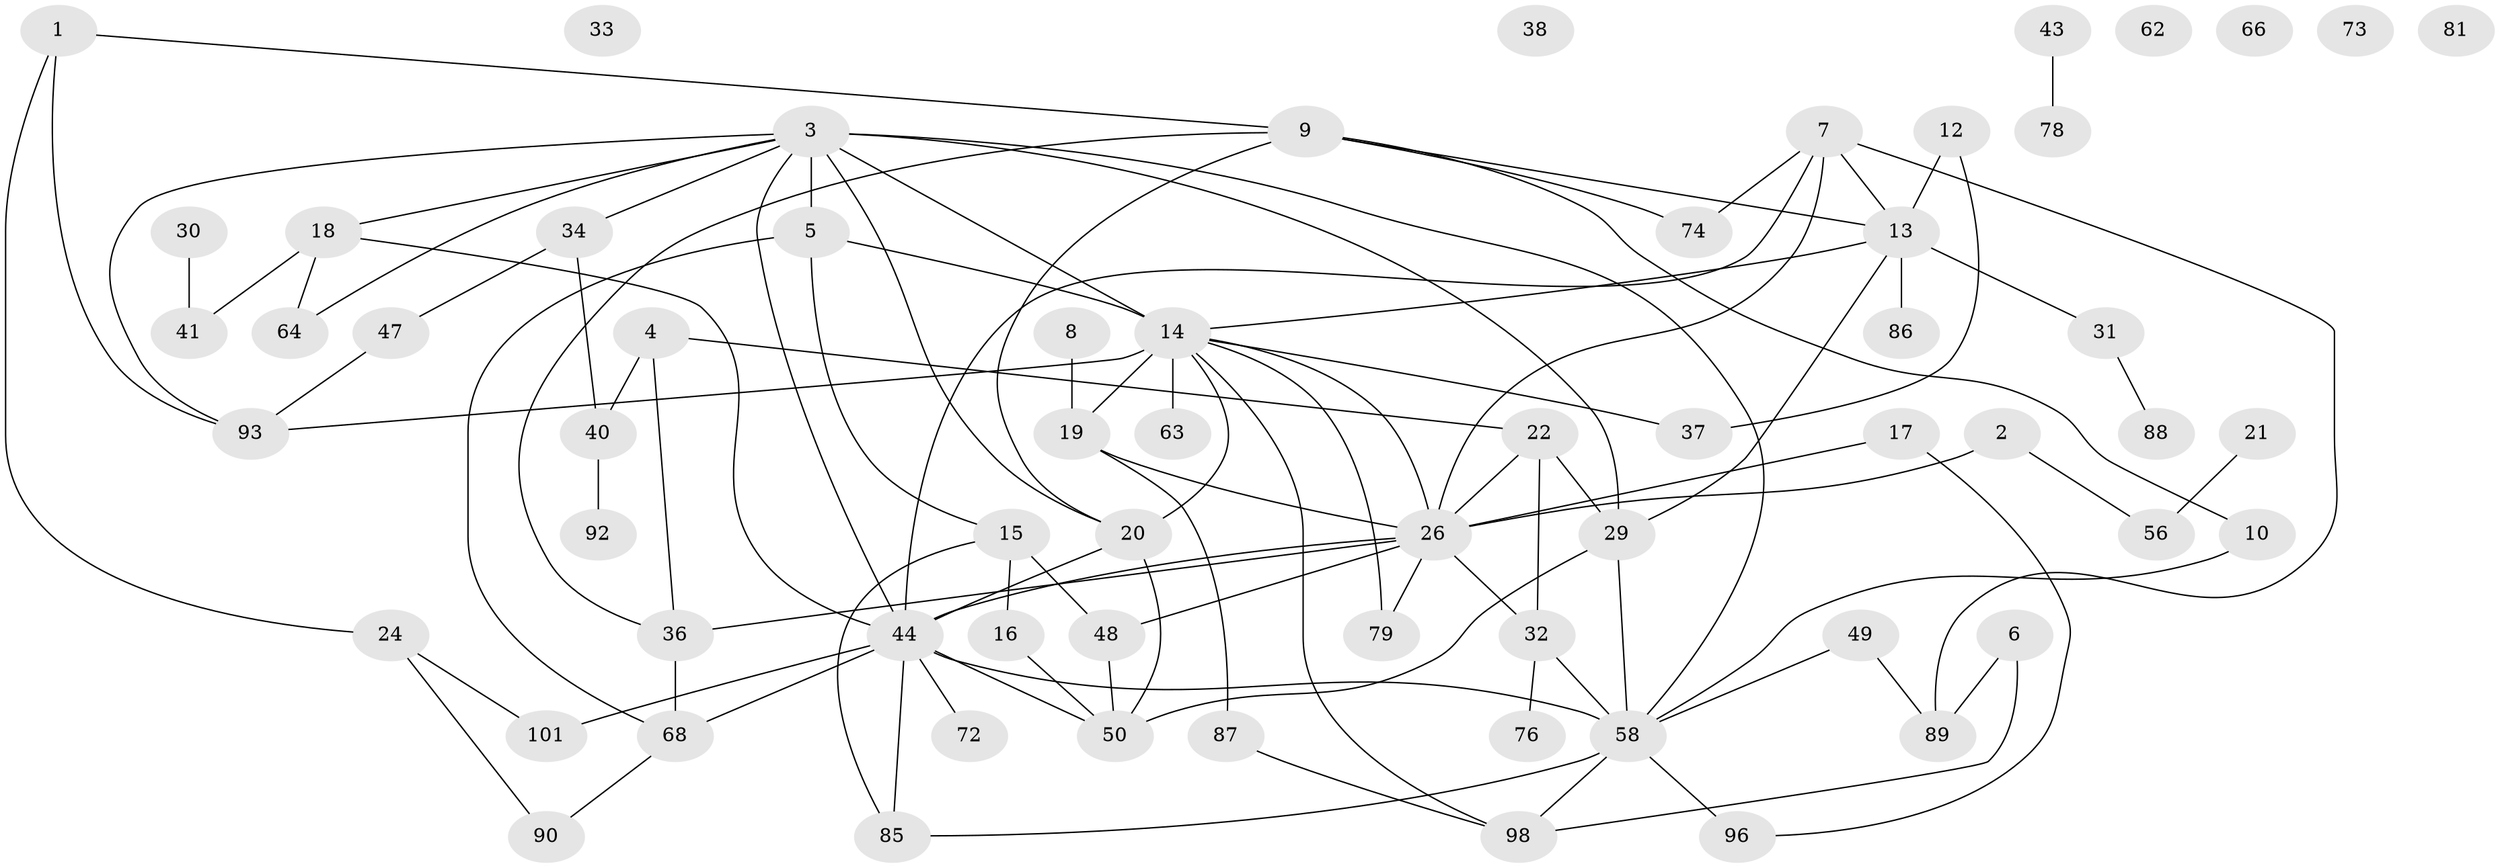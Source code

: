 // original degree distribution, {3: 0.27522935779816515, 5: 0.07339449541284404, 1: 0.1651376146788991, 2: 0.23853211009174313, 4: 0.13761467889908258, 7: 0.01834862385321101, 0: 0.05504587155963303, 8: 0.009174311926605505, 6: 0.027522935779816515}
// Generated by graph-tools (version 1.1) at 2025/16/03/04/25 18:16:34]
// undirected, 65 vertices, 99 edges
graph export_dot {
graph [start="1"]
  node [color=gray90,style=filled];
  1 [super="+105"];
  2 [super="+23"];
  3 [super="+28"];
  4;
  5 [super="+82"];
  6 [super="+39"];
  7 [super="+25"];
  8;
  9 [super="+11"];
  10;
  12 [super="+75"];
  13 [super="+97+71+54"];
  14 [super="+57"];
  15 [super="+45"];
  16;
  17;
  18 [super="+61+35"];
  19 [super="+95"];
  20 [super="+94"];
  21;
  22 [super="+60"];
  24;
  26 [super="+52+27"];
  29 [super="+42"];
  30;
  31;
  32;
  33;
  34;
  36;
  37;
  38;
  40;
  41;
  43;
  44 [super="+51+83"];
  47;
  48 [super="+80"];
  49;
  50 [super="+70"];
  56;
  58 [super="+99+59"];
  62;
  63 [super="+77"];
  64;
  66;
  68 [super="+69"];
  72;
  73;
  74;
  76;
  78;
  79;
  81;
  85;
  86;
  87;
  88;
  89;
  90;
  92;
  93;
  96;
  98 [super="+108"];
  101;
  1 -- 24;
  1 -- 93;
  1 -- 9;
  2 -- 56;
  2 -- 26;
  3 -- 20;
  3 -- 93;
  3 -- 18;
  3 -- 5;
  3 -- 64;
  3 -- 34;
  3 -- 58;
  3 -- 44;
  3 -- 29;
  3 -- 14 [weight=2];
  4 -- 36;
  4 -- 40;
  4 -- 22;
  5 -- 68;
  5 -- 14 [weight=2];
  5 -- 15;
  6 -- 89;
  6 -- 98;
  7 -- 89;
  7 -- 26;
  7 -- 74;
  7 -- 44;
  7 -- 13;
  8 -- 19;
  9 -- 20;
  9 -- 74;
  9 -- 36;
  9 -- 10;
  9 -- 13;
  10 -- 58;
  12 -- 37;
  12 -- 13;
  13 -- 86;
  13 -- 29;
  13 -- 14;
  13 -- 31;
  14 -- 19;
  14 -- 37;
  14 -- 79;
  14 -- 63;
  14 -- 98;
  14 -- 20;
  14 -- 93;
  14 -- 26;
  15 -- 16 [weight=2];
  15 -- 85;
  15 -- 48;
  16 -- 50;
  17 -- 96;
  17 -- 26;
  18 -- 64;
  18 -- 41;
  18 -- 44;
  19 -- 26 [weight=2];
  19 -- 87;
  20 -- 50 [weight=2];
  20 -- 44;
  21 -- 56;
  22 -- 32;
  22 -- 26;
  22 -- 29;
  24 -- 90;
  24 -- 101;
  26 -- 79;
  26 -- 32;
  26 -- 36;
  26 -- 48;
  26 -- 44;
  29 -- 50;
  29 -- 58;
  30 -- 41;
  31 -- 88;
  32 -- 76;
  32 -- 58;
  34 -- 40;
  34 -- 47;
  36 -- 68;
  40 -- 92;
  43 -- 78;
  44 -- 101;
  44 -- 68 [weight=2];
  44 -- 72;
  44 -- 50;
  44 -- 58;
  44 -- 85;
  47 -- 93;
  48 -- 50;
  49 -- 89;
  49 -- 58;
  58 -- 96;
  58 -- 85;
  58 -- 98;
  68 -- 90;
  87 -- 98;
}
